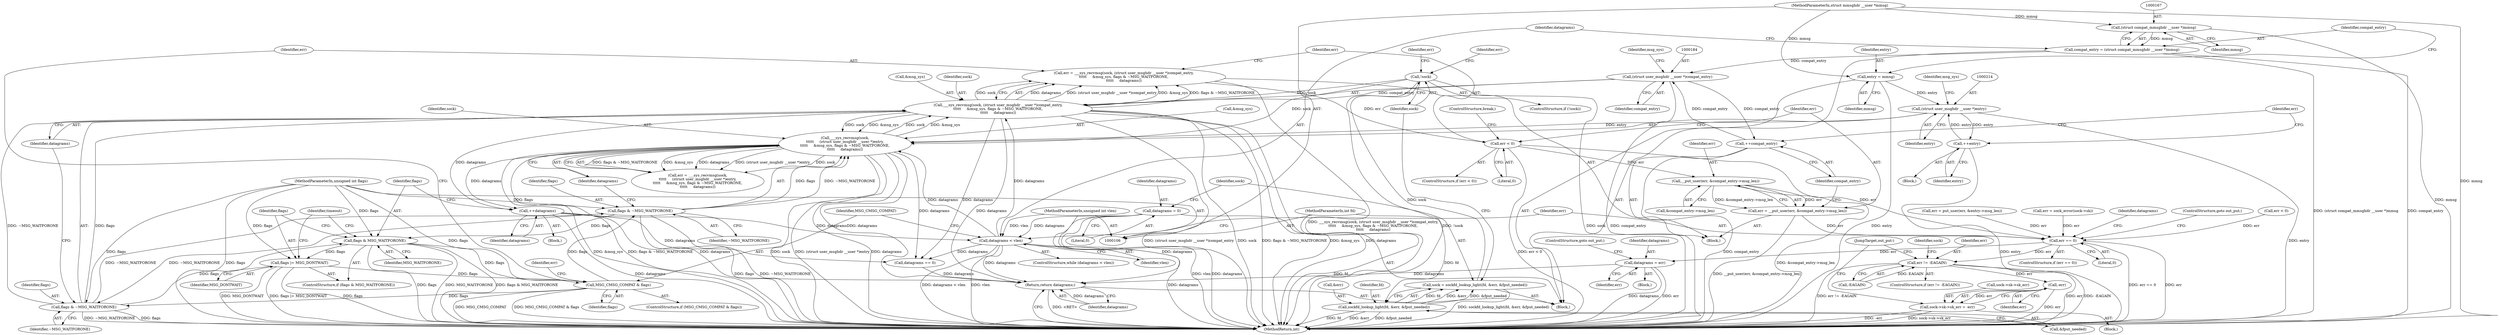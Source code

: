 digraph "0_linux_34b88a68f26a75e4fded796f1a49c40f82234b7d@API" {
"1000179" [label="(Call,err = ___sys_recvmsg(sock, (struct user_msghdr __user *)compat_entry,\n\t\t\t\t\t     &msg_sys, flags & ~MSG_WAITFORONE,\n\t\t\t\t\t     datagrams))"];
"1000181" [label="(Call,___sys_recvmsg(sock, (struct user_msghdr __user *)compat_entry,\n\t\t\t\t\t     &msg_sys, flags & ~MSG_WAITFORONE,\n\t\t\t\t\t     datagrams))"];
"1000148" [label="(Call,!sock)"];
"1000139" [label="(Call,sock = sockfd_lookup_light(fd, &err, &fput_needed))"];
"1000141" [label="(Call,sockfd_lookup_light(fd, &err, &fput_needed))"];
"1000107" [label="(MethodParameterIn,int fd)"];
"1000211" [label="(Call,___sys_recvmsg(sock,\n\t\t\t\t\t     (struct user_msghdr __user *)entry,\n\t\t\t\t\t     &msg_sys, flags & ~MSG_WAITFORONE,\n\t\t\t\t\t     datagrams))"];
"1000213" [label="(Call,(struct user_msghdr __user *)entry)"];
"1000235" [label="(Call,++entry)"];
"1000161" [label="(Call,entry = mmsg)"];
"1000108" [label="(MethodParameterIn,struct mmsghdr __user *mmsg)"];
"1000218" [label="(Call,flags & ~MSG_WAITFORONE)"];
"1000175" [label="(Call,MSG_CMSG_COMPAT & flags)"];
"1000243" [label="(Call,flags & MSG_WAITFORONE)"];
"1000188" [label="(Call,flags & ~MSG_WAITFORONE)"];
"1000110" [label="(MethodParameterIn,unsigned int flags)"];
"1000246" [label="(Call,flags |= MSG_DONTWAIT)"];
"1000170" [label="(Call,datagrams < vlen)"];
"1000240" [label="(Call,++datagrams)"];
"1000136" [label="(Call,datagrams = 0)"];
"1000109" [label="(MethodParameterIn,unsigned int vlen)"];
"1000183" [label="(Call,(struct user_msghdr __user *)compat_entry)"];
"1000205" [label="(Call,++compat_entry)"];
"1000164" [label="(Call,compat_entry = (struct compat_mmsghdr __user *)mmsg)"];
"1000166" [label="(Call,(struct compat_mmsghdr __user *)mmsg)"];
"1000193" [label="(Call,err < 0)"];
"1000199" [label="(Call,__put_user(err, &compat_entry->msg_len))"];
"1000197" [label="(Call,err = __put_user(err, &compat_entry->msg_len))"];
"1000300" [label="(Call,err == 0)"];
"1000309" [label="(Call,datagrams = err)"];
"1000333" [label="(Return,return datagrams;)"];
"1000314" [label="(Call,err != -EAGAIN)"];
"1000325" [label="(Call,-err)"];
"1000319" [label="(Call,sock->sk->sk_err = -err)"];
"1000227" [label="(Call,err = put_user(err, &entry->msg_len))"];
"1000177" [label="(Identifier,flags)"];
"1000241" [label="(Identifier,datagrams)"];
"1000137" [label="(Identifier,datagrams)"];
"1000166" [label="(Call,(struct compat_mmsghdr __user *)mmsg)"];
"1000335" [label="(MethodReturn,int)"];
"1000187" [label="(Identifier,msg_sys)"];
"1000250" [label="(Identifier,timeout)"];
"1000183" [label="(Call,(struct user_msghdr __user *)compat_entry)"];
"1000201" [label="(Call,&compat_entry->msg_len)"];
"1000302" [label="(Literal,0)"];
"1000213" [label="(Call,(struct user_msghdr __user *)entry)"];
"1000301" [label="(Identifier,err)"];
"1000139" [label="(Call,sock = sockfd_lookup_light(fd, &err, &fput_needed))"];
"1000175" [label="(Call,MSG_CMSG_COMPAT & flags)"];
"1000180" [label="(Identifier,err)"];
"1000312" [label="(ControlStructure,goto out_put;)"];
"1000109" [label="(MethodParameterIn,unsigned int vlen)"];
"1000325" [label="(Call,-err)"];
"1000308" [label="(Block,)"];
"1000188" [label="(Call,flags & ~MSG_WAITFORONE)"];
"1000172" [label="(Identifier,vlen)"];
"1000246" [label="(Call,flags |= MSG_DONTWAIT)"];
"1000179" [label="(Call,err = ___sys_recvmsg(sock, (struct user_msghdr __user *)compat_entry,\n\t\t\t\t\t     &msg_sys, flags & ~MSG_WAITFORONE,\n\t\t\t\t\t     datagrams))"];
"1000322" [label="(Identifier,sock)"];
"1000181" [label="(Call,___sys_recvmsg(sock, (struct user_msghdr __user *)compat_entry,\n\t\t\t\t\t     &msg_sys, flags & ~MSG_WAITFORONE,\n\t\t\t\t\t     datagrams))"];
"1000316" [label="(Call,-EAGAIN)"];
"1000185" [label="(Identifier,compat_entry)"];
"1000199" [label="(Call,__put_user(err, &compat_entry->msg_len))"];
"1000165" [label="(Identifier,compat_entry)"];
"1000209" [label="(Call,err = ___sys_recvmsg(sock,\n\t\t\t\t\t     (struct user_msghdr __user *)entry,\n\t\t\t\t\t     &msg_sys, flags & ~MSG_WAITFORONE,\n\t\t\t\t\t     datagrams))"];
"1000173" [label="(Block,)"];
"1000299" [label="(ControlStructure,if (err == 0))"];
"1000194" [label="(Identifier,err)"];
"1000168" [label="(Identifier,mmsg)"];
"1000152" [label="(Call,err = sock_error(sock->sk))"];
"1000212" [label="(Identifier,sock)"];
"1000333" [label="(Return,return datagrams;)"];
"1000191" [label="(Identifier,datagrams)"];
"1000140" [label="(Identifier,sock)"];
"1000198" [label="(Identifier,err)"];
"1000162" [label="(Identifier,entry)"];
"1000217" [label="(Identifier,msg_sys)"];
"1000327" [label="(JumpTarget,out_put:)"];
"1000138" [label="(Literal,0)"];
"1000189" [label="(Identifier,flags)"];
"1000107" [label="(MethodParameterIn,int fd)"];
"1000235" [label="(Call,++entry)"];
"1000306" [label="(Identifier,datagrams)"];
"1000245" [label="(Identifier,MSG_WAITFORONE)"];
"1000242" [label="(ControlStructure,if (flags & MSG_WAITFORONE))"];
"1000326" [label="(Identifier,err)"];
"1000148" [label="(Call,!sock)"];
"1000153" [label="(Identifier,err)"];
"1000300" [label="(Call,err == 0)"];
"1000303" [label="(ControlStructure,goto out_put;)"];
"1000334" [label="(Identifier,datagrams)"];
"1000305" [label="(Call,datagrams == 0)"];
"1000216" [label="(Call,&msg_sys)"];
"1000151" [label="(Identifier,err)"];
"1000169" [label="(ControlStructure,while (datagrams < vlen))"];
"1000143" [label="(Call,&err)"];
"1000190" [label="(Identifier,~MSG_WAITFORONE)"];
"1000161" [label="(Call,entry = mmsg)"];
"1000141" [label="(Call,sockfd_lookup_light(fd, &err, &fput_needed))"];
"1000200" [label="(Identifier,err)"];
"1000186" [label="(Call,&msg_sys)"];
"1000309" [label="(Call,datagrams = err)"];
"1000195" [label="(Literal,0)"];
"1000314" [label="(Call,err != -EAGAIN)"];
"1000142" [label="(Identifier,fd)"];
"1000110" [label="(MethodParameterIn,unsigned int flags)"];
"1000315" [label="(Identifier,err)"];
"1000240" [label="(Call,++datagrams)"];
"1000211" [label="(Call,___sys_recvmsg(sock,\n\t\t\t\t\t     (struct user_msghdr __user *)entry,\n\t\t\t\t\t     &msg_sys, flags & ~MSG_WAITFORONE,\n\t\t\t\t\t     datagrams))"];
"1000108" [label="(MethodParameterIn,struct mmsghdr __user *mmsg)"];
"1000197" [label="(Call,err = __put_user(err, &compat_entry->msg_len))"];
"1000248" [label="(Identifier,MSG_DONTWAIT)"];
"1000244" [label="(Identifier,flags)"];
"1000318" [label="(Block,)"];
"1000176" [label="(Identifier,MSG_CMSG_COMPAT)"];
"1000170" [label="(Call,datagrams < vlen)"];
"1000112" [label="(Block,)"];
"1000196" [label="(ControlStructure,break;)"];
"1000149" [label="(Identifier,sock)"];
"1000238" [label="(Identifier,err)"];
"1000163" [label="(Identifier,mmsg)"];
"1000223" [label="(Call,err < 0)"];
"1000147" [label="(ControlStructure,if (!sock))"];
"1000193" [label="(Call,err < 0)"];
"1000320" [label="(Call,sock->sk->sk_err)"];
"1000192" [label="(ControlStructure,if (err < 0))"];
"1000220" [label="(Identifier,~MSG_WAITFORONE)"];
"1000218" [label="(Call,flags & ~MSG_WAITFORONE)"];
"1000313" [label="(ControlStructure,if (err != -EAGAIN))"];
"1000210" [label="(Identifier,err)"];
"1000247" [label="(Identifier,flags)"];
"1000182" [label="(Identifier,sock)"];
"1000174" [label="(ControlStructure,if (MSG_CMSG_COMPAT & flags))"];
"1000164" [label="(Call,compat_entry = (struct compat_mmsghdr __user *)mmsg)"];
"1000219" [label="(Identifier,flags)"];
"1000145" [label="(Call,&fput_needed)"];
"1000171" [label="(Identifier,datagrams)"];
"1000311" [label="(Identifier,err)"];
"1000178" [label="(Block,)"];
"1000205" [label="(Call,++compat_entry)"];
"1000236" [label="(Identifier,entry)"];
"1000221" [label="(Identifier,datagrams)"];
"1000215" [label="(Identifier,entry)"];
"1000206" [label="(Identifier,compat_entry)"];
"1000319" [label="(Call,sock->sk->sk_err = -err)"];
"1000243" [label="(Call,flags & MSG_WAITFORONE)"];
"1000208" [label="(Block,)"];
"1000310" [label="(Identifier,datagrams)"];
"1000136" [label="(Call,datagrams = 0)"];
"1000179" -> "1000178"  [label="AST: "];
"1000179" -> "1000181"  [label="CFG: "];
"1000180" -> "1000179"  [label="AST: "];
"1000181" -> "1000179"  [label="AST: "];
"1000194" -> "1000179"  [label="CFG: "];
"1000179" -> "1000335"  [label="DDG: ___sys_recvmsg(sock, (struct user_msghdr __user *)compat_entry,\n\t\t\t\t\t     &msg_sys, flags & ~MSG_WAITFORONE,\n\t\t\t\t\t     datagrams)"];
"1000181" -> "1000179"  [label="DDG: datagrams"];
"1000181" -> "1000179"  [label="DDG: (struct user_msghdr __user *)compat_entry"];
"1000181" -> "1000179"  [label="DDG: &msg_sys"];
"1000181" -> "1000179"  [label="DDG: flags & ~MSG_WAITFORONE"];
"1000181" -> "1000179"  [label="DDG: sock"];
"1000179" -> "1000193"  [label="DDG: err"];
"1000181" -> "1000191"  [label="CFG: "];
"1000182" -> "1000181"  [label="AST: "];
"1000183" -> "1000181"  [label="AST: "];
"1000186" -> "1000181"  [label="AST: "];
"1000188" -> "1000181"  [label="AST: "];
"1000191" -> "1000181"  [label="AST: "];
"1000181" -> "1000335"  [label="DDG: sock"];
"1000181" -> "1000335"  [label="DDG: flags & ~MSG_WAITFORONE"];
"1000181" -> "1000335"  [label="DDG: &msg_sys"];
"1000181" -> "1000335"  [label="DDG: datagrams"];
"1000181" -> "1000335"  [label="DDG: (struct user_msghdr __user *)compat_entry"];
"1000148" -> "1000181"  [label="DDG: sock"];
"1000211" -> "1000181"  [label="DDG: sock"];
"1000211" -> "1000181"  [label="DDG: &msg_sys"];
"1000183" -> "1000181"  [label="DDG: compat_entry"];
"1000188" -> "1000181"  [label="DDG: flags"];
"1000188" -> "1000181"  [label="DDG: ~MSG_WAITFORONE"];
"1000170" -> "1000181"  [label="DDG: datagrams"];
"1000181" -> "1000211"  [label="DDG: sock"];
"1000181" -> "1000211"  [label="DDG: &msg_sys"];
"1000181" -> "1000240"  [label="DDG: datagrams"];
"1000181" -> "1000305"  [label="DDG: datagrams"];
"1000181" -> "1000333"  [label="DDG: datagrams"];
"1000148" -> "1000147"  [label="AST: "];
"1000148" -> "1000149"  [label="CFG: "];
"1000149" -> "1000148"  [label="AST: "];
"1000151" -> "1000148"  [label="CFG: "];
"1000153" -> "1000148"  [label="CFG: "];
"1000148" -> "1000335"  [label="DDG: sock"];
"1000148" -> "1000335"  [label="DDG: !sock"];
"1000139" -> "1000148"  [label="DDG: sock"];
"1000148" -> "1000211"  [label="DDG: sock"];
"1000139" -> "1000112"  [label="AST: "];
"1000139" -> "1000141"  [label="CFG: "];
"1000140" -> "1000139"  [label="AST: "];
"1000141" -> "1000139"  [label="AST: "];
"1000149" -> "1000139"  [label="CFG: "];
"1000139" -> "1000335"  [label="DDG: sockfd_lookup_light(fd, &err, &fput_needed)"];
"1000141" -> "1000139"  [label="DDG: fd"];
"1000141" -> "1000139"  [label="DDG: &err"];
"1000141" -> "1000139"  [label="DDG: &fput_needed"];
"1000141" -> "1000145"  [label="CFG: "];
"1000142" -> "1000141"  [label="AST: "];
"1000143" -> "1000141"  [label="AST: "];
"1000145" -> "1000141"  [label="AST: "];
"1000141" -> "1000335"  [label="DDG: fd"];
"1000141" -> "1000335"  [label="DDG: &err"];
"1000141" -> "1000335"  [label="DDG: &fput_needed"];
"1000107" -> "1000141"  [label="DDG: fd"];
"1000107" -> "1000106"  [label="AST: "];
"1000107" -> "1000335"  [label="DDG: fd"];
"1000211" -> "1000209"  [label="AST: "];
"1000211" -> "1000221"  [label="CFG: "];
"1000212" -> "1000211"  [label="AST: "];
"1000213" -> "1000211"  [label="AST: "];
"1000216" -> "1000211"  [label="AST: "];
"1000218" -> "1000211"  [label="AST: "];
"1000221" -> "1000211"  [label="AST: "];
"1000209" -> "1000211"  [label="CFG: "];
"1000211" -> "1000335"  [label="DDG: datagrams"];
"1000211" -> "1000335"  [label="DDG: &msg_sys"];
"1000211" -> "1000335"  [label="DDG: flags & ~MSG_WAITFORONE"];
"1000211" -> "1000335"  [label="DDG: sock"];
"1000211" -> "1000335"  [label="DDG: (struct user_msghdr __user *)entry"];
"1000211" -> "1000209"  [label="DDG: flags & ~MSG_WAITFORONE"];
"1000211" -> "1000209"  [label="DDG: &msg_sys"];
"1000211" -> "1000209"  [label="DDG: datagrams"];
"1000211" -> "1000209"  [label="DDG: (struct user_msghdr __user *)entry"];
"1000211" -> "1000209"  [label="DDG: sock"];
"1000213" -> "1000211"  [label="DDG: entry"];
"1000218" -> "1000211"  [label="DDG: flags"];
"1000218" -> "1000211"  [label="DDG: ~MSG_WAITFORONE"];
"1000170" -> "1000211"  [label="DDG: datagrams"];
"1000211" -> "1000240"  [label="DDG: datagrams"];
"1000211" -> "1000305"  [label="DDG: datagrams"];
"1000211" -> "1000333"  [label="DDG: datagrams"];
"1000213" -> "1000215"  [label="CFG: "];
"1000214" -> "1000213"  [label="AST: "];
"1000215" -> "1000213"  [label="AST: "];
"1000217" -> "1000213"  [label="CFG: "];
"1000213" -> "1000335"  [label="DDG: entry"];
"1000235" -> "1000213"  [label="DDG: entry"];
"1000161" -> "1000213"  [label="DDG: entry"];
"1000213" -> "1000235"  [label="DDG: entry"];
"1000235" -> "1000208"  [label="AST: "];
"1000235" -> "1000236"  [label="CFG: "];
"1000236" -> "1000235"  [label="AST: "];
"1000238" -> "1000235"  [label="CFG: "];
"1000235" -> "1000335"  [label="DDG: entry"];
"1000161" -> "1000112"  [label="AST: "];
"1000161" -> "1000163"  [label="CFG: "];
"1000162" -> "1000161"  [label="AST: "];
"1000163" -> "1000161"  [label="AST: "];
"1000165" -> "1000161"  [label="CFG: "];
"1000161" -> "1000335"  [label="DDG: entry"];
"1000108" -> "1000161"  [label="DDG: mmsg"];
"1000108" -> "1000106"  [label="AST: "];
"1000108" -> "1000335"  [label="DDG: mmsg"];
"1000108" -> "1000166"  [label="DDG: mmsg"];
"1000218" -> "1000220"  [label="CFG: "];
"1000219" -> "1000218"  [label="AST: "];
"1000220" -> "1000218"  [label="AST: "];
"1000221" -> "1000218"  [label="CFG: "];
"1000218" -> "1000335"  [label="DDG: flags"];
"1000218" -> "1000335"  [label="DDG: ~MSG_WAITFORONE"];
"1000218" -> "1000188"  [label="DDG: ~MSG_WAITFORONE"];
"1000175" -> "1000218"  [label="DDG: flags"];
"1000110" -> "1000218"  [label="DDG: flags"];
"1000188" -> "1000218"  [label="DDG: ~MSG_WAITFORONE"];
"1000218" -> "1000243"  [label="DDG: flags"];
"1000175" -> "1000174"  [label="AST: "];
"1000175" -> "1000177"  [label="CFG: "];
"1000176" -> "1000175"  [label="AST: "];
"1000177" -> "1000175"  [label="AST: "];
"1000180" -> "1000175"  [label="CFG: "];
"1000210" -> "1000175"  [label="CFG: "];
"1000175" -> "1000335"  [label="DDG: MSG_CMSG_COMPAT"];
"1000175" -> "1000335"  [label="DDG: MSG_CMSG_COMPAT & flags"];
"1000243" -> "1000175"  [label="DDG: flags"];
"1000246" -> "1000175"  [label="DDG: flags"];
"1000110" -> "1000175"  [label="DDG: flags"];
"1000175" -> "1000188"  [label="DDG: flags"];
"1000243" -> "1000242"  [label="AST: "];
"1000243" -> "1000245"  [label="CFG: "];
"1000244" -> "1000243"  [label="AST: "];
"1000245" -> "1000243"  [label="AST: "];
"1000247" -> "1000243"  [label="CFG: "];
"1000250" -> "1000243"  [label="CFG: "];
"1000243" -> "1000335"  [label="DDG: flags"];
"1000243" -> "1000335"  [label="DDG: MSG_WAITFORONE"];
"1000243" -> "1000335"  [label="DDG: flags & MSG_WAITFORONE"];
"1000188" -> "1000243"  [label="DDG: flags"];
"1000110" -> "1000243"  [label="DDG: flags"];
"1000243" -> "1000246"  [label="DDG: flags"];
"1000188" -> "1000190"  [label="CFG: "];
"1000189" -> "1000188"  [label="AST: "];
"1000190" -> "1000188"  [label="AST: "];
"1000191" -> "1000188"  [label="CFG: "];
"1000188" -> "1000335"  [label="DDG: ~MSG_WAITFORONE"];
"1000188" -> "1000335"  [label="DDG: flags"];
"1000110" -> "1000188"  [label="DDG: flags"];
"1000110" -> "1000106"  [label="AST: "];
"1000110" -> "1000335"  [label="DDG: flags"];
"1000110" -> "1000246"  [label="DDG: flags"];
"1000246" -> "1000242"  [label="AST: "];
"1000246" -> "1000248"  [label="CFG: "];
"1000247" -> "1000246"  [label="AST: "];
"1000248" -> "1000246"  [label="AST: "];
"1000250" -> "1000246"  [label="CFG: "];
"1000246" -> "1000335"  [label="DDG: MSG_DONTWAIT"];
"1000246" -> "1000335"  [label="DDG: flags |= MSG_DONTWAIT"];
"1000246" -> "1000335"  [label="DDG: flags"];
"1000170" -> "1000169"  [label="AST: "];
"1000170" -> "1000172"  [label="CFG: "];
"1000171" -> "1000170"  [label="AST: "];
"1000172" -> "1000170"  [label="AST: "];
"1000176" -> "1000170"  [label="CFG: "];
"1000301" -> "1000170"  [label="CFG: "];
"1000170" -> "1000335"  [label="DDG: vlen"];
"1000170" -> "1000335"  [label="DDG: datagrams"];
"1000170" -> "1000335"  [label="DDG: datagrams < vlen"];
"1000240" -> "1000170"  [label="DDG: datagrams"];
"1000136" -> "1000170"  [label="DDG: datagrams"];
"1000109" -> "1000170"  [label="DDG: vlen"];
"1000170" -> "1000305"  [label="DDG: datagrams"];
"1000170" -> "1000333"  [label="DDG: datagrams"];
"1000240" -> "1000173"  [label="AST: "];
"1000240" -> "1000241"  [label="CFG: "];
"1000241" -> "1000240"  [label="AST: "];
"1000244" -> "1000240"  [label="CFG: "];
"1000240" -> "1000335"  [label="DDG: datagrams"];
"1000240" -> "1000305"  [label="DDG: datagrams"];
"1000240" -> "1000333"  [label="DDG: datagrams"];
"1000136" -> "1000112"  [label="AST: "];
"1000136" -> "1000138"  [label="CFG: "];
"1000137" -> "1000136"  [label="AST: "];
"1000138" -> "1000136"  [label="AST: "];
"1000140" -> "1000136"  [label="CFG: "];
"1000136" -> "1000335"  [label="DDG: datagrams"];
"1000136" -> "1000333"  [label="DDG: datagrams"];
"1000109" -> "1000106"  [label="AST: "];
"1000109" -> "1000335"  [label="DDG: vlen"];
"1000183" -> "1000185"  [label="CFG: "];
"1000184" -> "1000183"  [label="AST: "];
"1000185" -> "1000183"  [label="AST: "];
"1000187" -> "1000183"  [label="CFG: "];
"1000183" -> "1000335"  [label="DDG: compat_entry"];
"1000205" -> "1000183"  [label="DDG: compat_entry"];
"1000164" -> "1000183"  [label="DDG: compat_entry"];
"1000183" -> "1000205"  [label="DDG: compat_entry"];
"1000205" -> "1000178"  [label="AST: "];
"1000205" -> "1000206"  [label="CFG: "];
"1000206" -> "1000205"  [label="AST: "];
"1000238" -> "1000205"  [label="CFG: "];
"1000205" -> "1000335"  [label="DDG: compat_entry"];
"1000164" -> "1000112"  [label="AST: "];
"1000164" -> "1000166"  [label="CFG: "];
"1000165" -> "1000164"  [label="AST: "];
"1000166" -> "1000164"  [label="AST: "];
"1000171" -> "1000164"  [label="CFG: "];
"1000164" -> "1000335"  [label="DDG: (struct compat_mmsghdr __user *)mmsg"];
"1000164" -> "1000335"  [label="DDG: compat_entry"];
"1000166" -> "1000164"  [label="DDG: mmsg"];
"1000166" -> "1000168"  [label="CFG: "];
"1000167" -> "1000166"  [label="AST: "];
"1000168" -> "1000166"  [label="AST: "];
"1000166" -> "1000335"  [label="DDG: mmsg"];
"1000193" -> "1000192"  [label="AST: "];
"1000193" -> "1000195"  [label="CFG: "];
"1000194" -> "1000193"  [label="AST: "];
"1000195" -> "1000193"  [label="AST: "];
"1000196" -> "1000193"  [label="CFG: "];
"1000198" -> "1000193"  [label="CFG: "];
"1000193" -> "1000335"  [label="DDG: err < 0"];
"1000193" -> "1000199"  [label="DDG: err"];
"1000193" -> "1000300"  [label="DDG: err"];
"1000199" -> "1000197"  [label="AST: "];
"1000199" -> "1000201"  [label="CFG: "];
"1000200" -> "1000199"  [label="AST: "];
"1000201" -> "1000199"  [label="AST: "];
"1000197" -> "1000199"  [label="CFG: "];
"1000199" -> "1000335"  [label="DDG: &compat_entry->msg_len"];
"1000199" -> "1000197"  [label="DDG: err"];
"1000199" -> "1000197"  [label="DDG: &compat_entry->msg_len"];
"1000197" -> "1000178"  [label="AST: "];
"1000198" -> "1000197"  [label="AST: "];
"1000206" -> "1000197"  [label="CFG: "];
"1000197" -> "1000335"  [label="DDG: __put_user(err, &compat_entry->msg_len)"];
"1000197" -> "1000300"  [label="DDG: err"];
"1000300" -> "1000299"  [label="AST: "];
"1000300" -> "1000302"  [label="CFG: "];
"1000301" -> "1000300"  [label="AST: "];
"1000302" -> "1000300"  [label="AST: "];
"1000303" -> "1000300"  [label="CFG: "];
"1000306" -> "1000300"  [label="CFG: "];
"1000300" -> "1000335"  [label="DDG: err == 0"];
"1000300" -> "1000335"  [label="DDG: err"];
"1000227" -> "1000300"  [label="DDG: err"];
"1000152" -> "1000300"  [label="DDG: err"];
"1000223" -> "1000300"  [label="DDG: err"];
"1000300" -> "1000309"  [label="DDG: err"];
"1000300" -> "1000314"  [label="DDG: err"];
"1000309" -> "1000308"  [label="AST: "];
"1000309" -> "1000311"  [label="CFG: "];
"1000310" -> "1000309"  [label="AST: "];
"1000311" -> "1000309"  [label="AST: "];
"1000312" -> "1000309"  [label="CFG: "];
"1000309" -> "1000335"  [label="DDG: datagrams"];
"1000309" -> "1000335"  [label="DDG: err"];
"1000309" -> "1000333"  [label="DDG: datagrams"];
"1000333" -> "1000112"  [label="AST: "];
"1000333" -> "1000334"  [label="CFG: "];
"1000334" -> "1000333"  [label="AST: "];
"1000335" -> "1000333"  [label="CFG: "];
"1000333" -> "1000335"  [label="DDG: <RET>"];
"1000334" -> "1000333"  [label="DDG: datagrams"];
"1000305" -> "1000333"  [label="DDG: datagrams"];
"1000314" -> "1000313"  [label="AST: "];
"1000314" -> "1000316"  [label="CFG: "];
"1000315" -> "1000314"  [label="AST: "];
"1000316" -> "1000314"  [label="AST: "];
"1000322" -> "1000314"  [label="CFG: "];
"1000327" -> "1000314"  [label="CFG: "];
"1000314" -> "1000335"  [label="DDG: err"];
"1000314" -> "1000335"  [label="DDG: -EAGAIN"];
"1000314" -> "1000335"  [label="DDG: err != -EAGAIN"];
"1000316" -> "1000314"  [label="DDG: EAGAIN"];
"1000314" -> "1000325"  [label="DDG: err"];
"1000325" -> "1000319"  [label="AST: "];
"1000325" -> "1000326"  [label="CFG: "];
"1000326" -> "1000325"  [label="AST: "];
"1000319" -> "1000325"  [label="CFG: "];
"1000325" -> "1000335"  [label="DDG: err"];
"1000325" -> "1000319"  [label="DDG: err"];
"1000319" -> "1000318"  [label="AST: "];
"1000320" -> "1000319"  [label="AST: "];
"1000327" -> "1000319"  [label="CFG: "];
"1000319" -> "1000335"  [label="DDG: -err"];
"1000319" -> "1000335"  [label="DDG: sock->sk->sk_err"];
}
